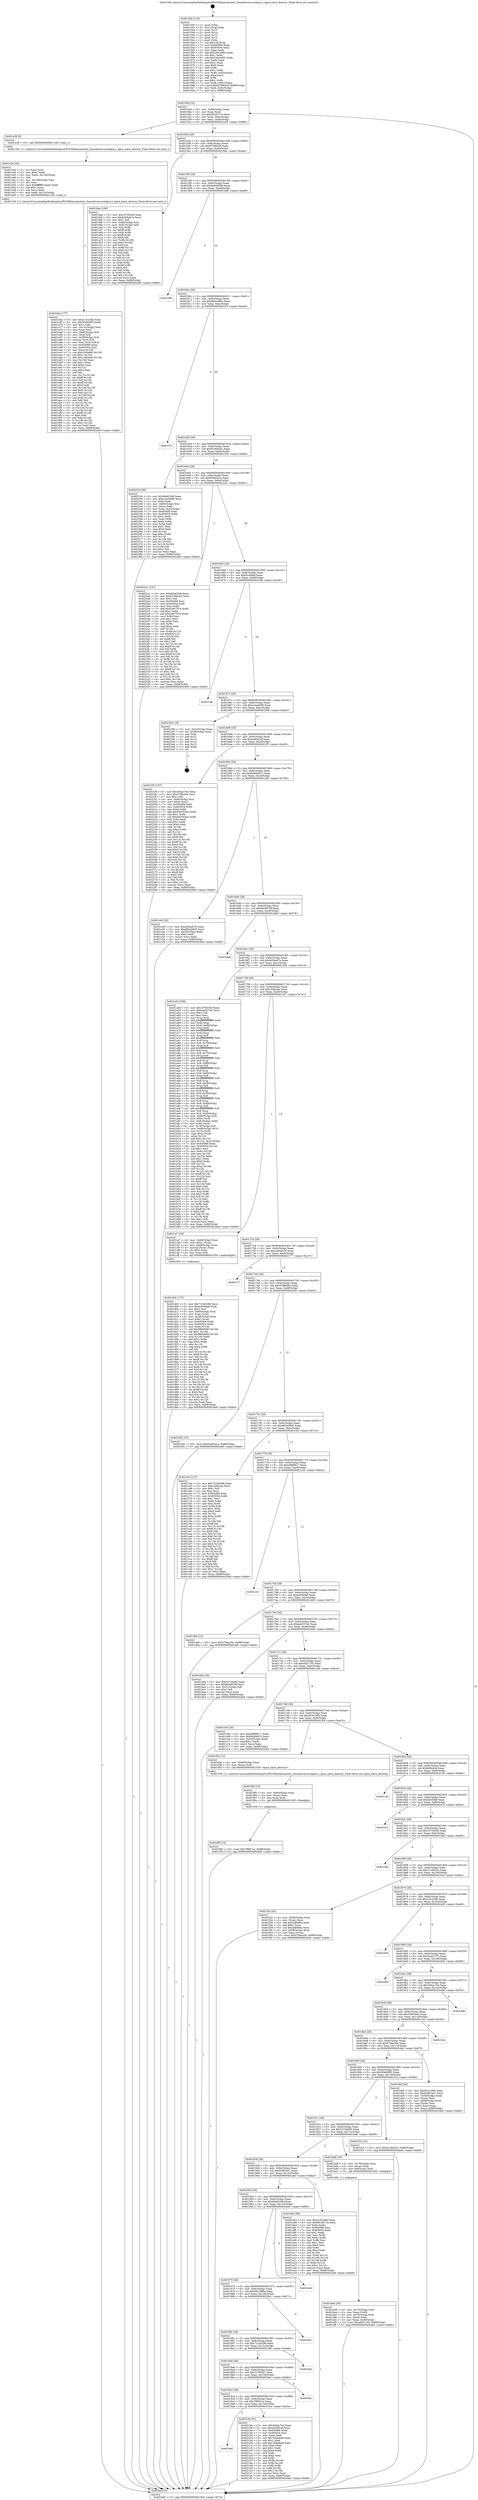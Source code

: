 digraph "0x401540" {
  label = "0x401540 (/mnt/c/Users/mathe/Desktop/tcc/POCII/binaries/extr_linuxdriversscsihpsa.c_hpsa_slave_destroy_Final-ollvm.out::main(0))"
  labelloc = "t"
  node[shape=record]

  Entry [label="",width=0.3,height=0.3,shape=circle,fillcolor=black,style=filled]
  "0x4015b4" [label="{
     0x4015b4 [32]\l
     | [instrs]\l
     &nbsp;&nbsp;0x4015b4 \<+6\>: mov -0x88(%rbp),%eax\l
     &nbsp;&nbsp;0x4015ba \<+2\>: mov %eax,%ecx\l
     &nbsp;&nbsp;0x4015bc \<+6\>: sub $0x86c2b714,%ecx\l
     &nbsp;&nbsp;0x4015c2 \<+6\>: mov %eax,-0x9c(%rbp)\l
     &nbsp;&nbsp;0x4015c8 \<+6\>: mov %ecx,-0xa0(%rbp)\l
     &nbsp;&nbsp;0x4015ce \<+6\>: je 0000000000401e39 \<main+0x8f9\>\l
  }"]
  "0x401e39" [label="{
     0x401e39 [5]\l
     | [instrs]\l
     &nbsp;&nbsp;0x401e39 \<+5\>: call 0000000000401160 \<next_i\>\l
     | [calls]\l
     &nbsp;&nbsp;0x401160 \{1\} (/mnt/c/Users/mathe/Desktop/tcc/POCII/binaries/extr_linuxdriversscsihpsa.c_hpsa_slave_destroy_Final-ollvm.out::next_i)\l
  }"]
  "0x4015d4" [label="{
     0x4015d4 [28]\l
     | [instrs]\l
     &nbsp;&nbsp;0x4015d4 \<+5\>: jmp 00000000004015d9 \<main+0x99\>\l
     &nbsp;&nbsp;0x4015d9 \<+6\>: mov -0x9c(%rbp),%eax\l
     &nbsp;&nbsp;0x4015df \<+5\>: sub $0x870664c9,%eax\l
     &nbsp;&nbsp;0x4015e4 \<+6\>: mov %eax,-0xa4(%rbp)\l
     &nbsp;&nbsp;0x4015ea \<+6\>: je 00000000004019ea \<main+0x4aa\>\l
  }"]
  Exit [label="",width=0.3,height=0.3,shape=circle,fillcolor=black,style=filled,peripheries=2]
  "0x4019ea" [label="{
     0x4019ea [106]\l
     | [instrs]\l
     &nbsp;&nbsp;0x4019ea \<+5\>: mov $0x1f754540,%eax\l
     &nbsp;&nbsp;0x4019ef \<+5\>: mov $0xbd34ed7a,%ecx\l
     &nbsp;&nbsp;0x4019f4 \<+2\>: mov $0x1,%dl\l
     &nbsp;&nbsp;0x4019f6 \<+7\>: mov -0x82(%rbp),%sil\l
     &nbsp;&nbsp;0x4019fd \<+7\>: mov -0x81(%rbp),%dil\l
     &nbsp;&nbsp;0x401a04 \<+3\>: mov %sil,%r8b\l
     &nbsp;&nbsp;0x401a07 \<+4\>: xor $0xff,%r8b\l
     &nbsp;&nbsp;0x401a0b \<+3\>: mov %dil,%r9b\l
     &nbsp;&nbsp;0x401a0e \<+4\>: xor $0xff,%r9b\l
     &nbsp;&nbsp;0x401a12 \<+3\>: xor $0x0,%dl\l
     &nbsp;&nbsp;0x401a15 \<+3\>: mov %r8b,%r10b\l
     &nbsp;&nbsp;0x401a18 \<+4\>: and $0x0,%r10b\l
     &nbsp;&nbsp;0x401a1c \<+3\>: and %dl,%sil\l
     &nbsp;&nbsp;0x401a1f \<+3\>: mov %r9b,%r11b\l
     &nbsp;&nbsp;0x401a22 \<+4\>: and $0x0,%r11b\l
     &nbsp;&nbsp;0x401a26 \<+3\>: and %dl,%dil\l
     &nbsp;&nbsp;0x401a29 \<+3\>: or %sil,%r10b\l
     &nbsp;&nbsp;0x401a2c \<+3\>: or %dil,%r11b\l
     &nbsp;&nbsp;0x401a2f \<+3\>: xor %r11b,%r10b\l
     &nbsp;&nbsp;0x401a32 \<+3\>: or %r9b,%r8b\l
     &nbsp;&nbsp;0x401a35 \<+4\>: xor $0xff,%r8b\l
     &nbsp;&nbsp;0x401a39 \<+3\>: or $0x0,%dl\l
     &nbsp;&nbsp;0x401a3c \<+3\>: and %dl,%r8b\l
     &nbsp;&nbsp;0x401a3f \<+3\>: or %r8b,%r10b\l
     &nbsp;&nbsp;0x401a42 \<+4\>: test $0x1,%r10b\l
     &nbsp;&nbsp;0x401a46 \<+3\>: cmovne %ecx,%eax\l
     &nbsp;&nbsp;0x401a49 \<+6\>: mov %eax,-0x88(%rbp)\l
     &nbsp;&nbsp;0x401a4f \<+5\>: jmp 00000000004024e9 \<main+0xfa9\>\l
  }"]
  "0x4015f0" [label="{
     0x4015f0 [28]\l
     | [instrs]\l
     &nbsp;&nbsp;0x4015f0 \<+5\>: jmp 00000000004015f5 \<main+0xb5\>\l
     &nbsp;&nbsp;0x4015f5 \<+6\>: mov -0x9c(%rbp),%eax\l
     &nbsp;&nbsp;0x4015fb \<+5\>: sub $0x8a958360,%eax\l
     &nbsp;&nbsp;0x401600 \<+6\>: mov %eax,-0xa8(%rbp)\l
     &nbsp;&nbsp;0x401606 \<+6\>: je 0000000000401fd9 \<main+0xa99\>\l
  }"]
  "0x4024e9" [label="{
     0x4024e9 [5]\l
     | [instrs]\l
     &nbsp;&nbsp;0x4024e9 \<+5\>: jmp 00000000004015b4 \<main+0x74\>\l
  }"]
  "0x401540" [label="{
     0x401540 [116]\l
     | [instrs]\l
     &nbsp;&nbsp;0x401540 \<+1\>: push %rbp\l
     &nbsp;&nbsp;0x401541 \<+3\>: mov %rsp,%rbp\l
     &nbsp;&nbsp;0x401544 \<+2\>: push %r15\l
     &nbsp;&nbsp;0x401546 \<+2\>: push %r14\l
     &nbsp;&nbsp;0x401548 \<+2\>: push %r13\l
     &nbsp;&nbsp;0x40154a \<+2\>: push %r12\l
     &nbsp;&nbsp;0x40154c \<+1\>: push %rbx\l
     &nbsp;&nbsp;0x40154d \<+7\>: sub $0x128,%rsp\l
     &nbsp;&nbsp;0x401554 \<+7\>: mov 0x405068,%eax\l
     &nbsp;&nbsp;0x40155b \<+7\>: mov 0x405054,%ecx\l
     &nbsp;&nbsp;0x401562 \<+2\>: mov %eax,%edx\l
     &nbsp;&nbsp;0x401564 \<+6\>: add $0x24424df2,%edx\l
     &nbsp;&nbsp;0x40156a \<+3\>: sub $0x1,%edx\l
     &nbsp;&nbsp;0x40156d \<+6\>: sub $0x24424df2,%edx\l
     &nbsp;&nbsp;0x401573 \<+3\>: imul %edx,%eax\l
     &nbsp;&nbsp;0x401576 \<+3\>: and $0x1,%eax\l
     &nbsp;&nbsp;0x401579 \<+3\>: cmp $0x0,%eax\l
     &nbsp;&nbsp;0x40157c \<+4\>: sete %r8b\l
     &nbsp;&nbsp;0x401580 \<+4\>: and $0x1,%r8b\l
     &nbsp;&nbsp;0x401584 \<+7\>: mov %r8b,-0x82(%rbp)\l
     &nbsp;&nbsp;0x40158b \<+3\>: cmp $0xa,%ecx\l
     &nbsp;&nbsp;0x40158e \<+4\>: setl %r8b\l
     &nbsp;&nbsp;0x401592 \<+4\>: and $0x1,%r8b\l
     &nbsp;&nbsp;0x401596 \<+7\>: mov %r8b,-0x81(%rbp)\l
     &nbsp;&nbsp;0x40159d \<+10\>: movl $0x870664c9,-0x88(%rbp)\l
     &nbsp;&nbsp;0x4015a7 \<+6\>: mov %edi,-0x8c(%rbp)\l
     &nbsp;&nbsp;0x4015ad \<+7\>: mov %rsi,-0x98(%rbp)\l
  }"]
  "0x4019e0" [label="{
     0x4019e0\l
  }", style=dashed]
  "0x401fd9" [label="{
     0x401fd9\l
  }", style=dashed]
  "0x40160c" [label="{
     0x40160c [28]\l
     | [instrs]\l
     &nbsp;&nbsp;0x40160c \<+5\>: jmp 0000000000401611 \<main+0xd1\>\l
     &nbsp;&nbsp;0x401611 \<+6\>: mov -0x9c(%rbp),%eax\l
     &nbsp;&nbsp;0x401617 \<+5\>: sub $0x8d0cb86e,%eax\l
     &nbsp;&nbsp;0x40161c \<+6\>: mov %eax,-0xac(%rbp)\l
     &nbsp;&nbsp;0x401622 \<+6\>: je 0000000000401f7e \<main+0xa3e\>\l
  }"]
  "0x40219a" [label="{
     0x40219a [91]\l
     | [instrs]\l
     &nbsp;&nbsp;0x40219a \<+5\>: mov $0x304ac7e4,%eax\l
     &nbsp;&nbsp;0x40219f \<+5\>: mov $0xac9281af,%ecx\l
     &nbsp;&nbsp;0x4021a4 \<+7\>: mov 0x405068,%edx\l
     &nbsp;&nbsp;0x4021ab \<+7\>: mov 0x405054,%esi\l
     &nbsp;&nbsp;0x4021b2 \<+2\>: mov %edx,%edi\l
     &nbsp;&nbsp;0x4021b4 \<+6\>: sub $0x7edabba8,%edi\l
     &nbsp;&nbsp;0x4021ba \<+3\>: sub $0x1,%edi\l
     &nbsp;&nbsp;0x4021bd \<+6\>: add $0x7edabba8,%edi\l
     &nbsp;&nbsp;0x4021c3 \<+3\>: imul %edi,%edx\l
     &nbsp;&nbsp;0x4021c6 \<+3\>: and $0x1,%edx\l
     &nbsp;&nbsp;0x4021c9 \<+3\>: cmp $0x0,%edx\l
     &nbsp;&nbsp;0x4021cc \<+4\>: sete %r8b\l
     &nbsp;&nbsp;0x4021d0 \<+3\>: cmp $0xa,%esi\l
     &nbsp;&nbsp;0x4021d3 \<+4\>: setl %r9b\l
     &nbsp;&nbsp;0x4021d7 \<+3\>: mov %r8b,%r10b\l
     &nbsp;&nbsp;0x4021da \<+3\>: and %r9b,%r10b\l
     &nbsp;&nbsp;0x4021dd \<+3\>: xor %r9b,%r8b\l
     &nbsp;&nbsp;0x4021e0 \<+3\>: or %r8b,%r10b\l
     &nbsp;&nbsp;0x4021e3 \<+4\>: test $0x1,%r10b\l
     &nbsp;&nbsp;0x4021e7 \<+3\>: cmovne %ecx,%eax\l
     &nbsp;&nbsp;0x4021ea \<+6\>: mov %eax,-0x88(%rbp)\l
     &nbsp;&nbsp;0x4021f0 \<+5\>: jmp 00000000004024e9 \<main+0xfa9\>\l
  }"]
  "0x401f7e" [label="{
     0x401f7e\l
  }", style=dashed]
  "0x401628" [label="{
     0x401628 [28]\l
     | [instrs]\l
     &nbsp;&nbsp;0x401628 \<+5\>: jmp 000000000040162d \<main+0xed\>\l
     &nbsp;&nbsp;0x40162d \<+6\>: mov -0x9c(%rbp),%eax\l
     &nbsp;&nbsp;0x401633 \<+5\>: sub $0x91d69cb2,%eax\l
     &nbsp;&nbsp;0x401638 \<+6\>: mov %eax,-0xb0(%rbp)\l
     &nbsp;&nbsp;0x40163e \<+6\>: je 0000000000402334 \<main+0xdf4\>\l
  }"]
  "0x4019c4" [label="{
     0x4019c4 [28]\l
     | [instrs]\l
     &nbsp;&nbsp;0x4019c4 \<+5\>: jmp 00000000004019c9 \<main+0x489\>\l
     &nbsp;&nbsp;0x4019c9 \<+6\>: mov -0x9c(%rbp),%eax\l
     &nbsp;&nbsp;0x4019cf \<+5\>: sub $0x7f9f47ca,%eax\l
     &nbsp;&nbsp;0x4019d4 \<+6\>: mov %eax,-0x134(%rbp)\l
     &nbsp;&nbsp;0x4019da \<+6\>: je 000000000040219a \<main+0xc5a\>\l
  }"]
  "0x402334" [label="{
     0x402334 [96]\l
     | [instrs]\l
     &nbsp;&nbsp;0x402334 \<+5\>: mov $0x6bb633fe,%eax\l
     &nbsp;&nbsp;0x402339 \<+5\>: mov $0xa1ea0589,%ecx\l
     &nbsp;&nbsp;0x40233e \<+2\>: xor %edx,%edx\l
     &nbsp;&nbsp;0x402340 \<+4\>: mov -0x80(%rbp),%rsi\l
     &nbsp;&nbsp;0x402344 \<+2\>: mov (%rsi),%edi\l
     &nbsp;&nbsp;0x402346 \<+3\>: mov %edi,-0x2c(%rbp)\l
     &nbsp;&nbsp;0x402349 \<+7\>: mov 0x405068,%edi\l
     &nbsp;&nbsp;0x402350 \<+8\>: mov 0x405054,%r8d\l
     &nbsp;&nbsp;0x402358 \<+3\>: sub $0x1,%edx\l
     &nbsp;&nbsp;0x40235b \<+3\>: mov %edi,%r9d\l
     &nbsp;&nbsp;0x40235e \<+3\>: add %edx,%r9d\l
     &nbsp;&nbsp;0x402361 \<+4\>: imul %r9d,%edi\l
     &nbsp;&nbsp;0x402365 \<+3\>: and $0x1,%edi\l
     &nbsp;&nbsp;0x402368 \<+3\>: cmp $0x0,%edi\l
     &nbsp;&nbsp;0x40236b \<+4\>: sete %r10b\l
     &nbsp;&nbsp;0x40236f \<+4\>: cmp $0xa,%r8d\l
     &nbsp;&nbsp;0x402373 \<+4\>: setl %r11b\l
     &nbsp;&nbsp;0x402377 \<+3\>: mov %r10b,%bl\l
     &nbsp;&nbsp;0x40237a \<+3\>: and %r11b,%bl\l
     &nbsp;&nbsp;0x40237d \<+3\>: xor %r11b,%r10b\l
     &nbsp;&nbsp;0x402380 \<+3\>: or %r10b,%bl\l
     &nbsp;&nbsp;0x402383 \<+3\>: test $0x1,%bl\l
     &nbsp;&nbsp;0x402386 \<+3\>: cmovne %ecx,%eax\l
     &nbsp;&nbsp;0x402389 \<+6\>: mov %eax,-0x88(%rbp)\l
     &nbsp;&nbsp;0x40238f \<+5\>: jmp 00000000004024e9 \<main+0xfa9\>\l
  }"]
  "0x401644" [label="{
     0x401644 [28]\l
     | [instrs]\l
     &nbsp;&nbsp;0x401644 \<+5\>: jmp 0000000000401649 \<main+0x109\>\l
     &nbsp;&nbsp;0x401649 \<+6\>: mov -0x9c(%rbp),%eax\l
     &nbsp;&nbsp;0x40164f \<+5\>: sub $0x92d65a1a,%eax\l
     &nbsp;&nbsp;0x401654 \<+6\>: mov %eax,-0xb4(%rbp)\l
     &nbsp;&nbsp;0x40165a \<+6\>: je 00000000004022a1 \<main+0xd61\>\l
  }"]
  "0x4020a2" [label="{
     0x4020a2\l
  }", style=dashed]
  "0x4022a1" [label="{
     0x4022a1 [147]\l
     | [instrs]\l
     &nbsp;&nbsp;0x4022a1 \<+5\>: mov $0x6bb633fe,%eax\l
     &nbsp;&nbsp;0x4022a6 \<+5\>: mov $0x91d69cb2,%ecx\l
     &nbsp;&nbsp;0x4022ab \<+2\>: mov $0x1,%dl\l
     &nbsp;&nbsp;0x4022ad \<+7\>: mov 0x405068,%esi\l
     &nbsp;&nbsp;0x4022b4 \<+7\>: mov 0x405054,%edi\l
     &nbsp;&nbsp;0x4022bb \<+3\>: mov %esi,%r8d\l
     &nbsp;&nbsp;0x4022be \<+7\>: add $0x5c9c7576,%r8d\l
     &nbsp;&nbsp;0x4022c5 \<+4\>: sub $0x1,%r8d\l
     &nbsp;&nbsp;0x4022c9 \<+7\>: sub $0x5c9c7576,%r8d\l
     &nbsp;&nbsp;0x4022d0 \<+4\>: imul %r8d,%esi\l
     &nbsp;&nbsp;0x4022d4 \<+3\>: and $0x1,%esi\l
     &nbsp;&nbsp;0x4022d7 \<+3\>: cmp $0x0,%esi\l
     &nbsp;&nbsp;0x4022da \<+4\>: sete %r9b\l
     &nbsp;&nbsp;0x4022de \<+3\>: cmp $0xa,%edi\l
     &nbsp;&nbsp;0x4022e1 \<+4\>: setl %r10b\l
     &nbsp;&nbsp;0x4022e5 \<+3\>: mov %r9b,%r11b\l
     &nbsp;&nbsp;0x4022e8 \<+4\>: xor $0xff,%r11b\l
     &nbsp;&nbsp;0x4022ec \<+3\>: mov %r10b,%bl\l
     &nbsp;&nbsp;0x4022ef \<+3\>: xor $0xff,%bl\l
     &nbsp;&nbsp;0x4022f2 \<+3\>: xor $0x1,%dl\l
     &nbsp;&nbsp;0x4022f5 \<+3\>: mov %r11b,%r14b\l
     &nbsp;&nbsp;0x4022f8 \<+4\>: and $0xff,%r14b\l
     &nbsp;&nbsp;0x4022fc \<+3\>: and %dl,%r9b\l
     &nbsp;&nbsp;0x4022ff \<+3\>: mov %bl,%r15b\l
     &nbsp;&nbsp;0x402302 \<+4\>: and $0xff,%r15b\l
     &nbsp;&nbsp;0x402306 \<+3\>: and %dl,%r10b\l
     &nbsp;&nbsp;0x402309 \<+3\>: or %r9b,%r14b\l
     &nbsp;&nbsp;0x40230c \<+3\>: or %r10b,%r15b\l
     &nbsp;&nbsp;0x40230f \<+3\>: xor %r15b,%r14b\l
     &nbsp;&nbsp;0x402312 \<+3\>: or %bl,%r11b\l
     &nbsp;&nbsp;0x402315 \<+4\>: xor $0xff,%r11b\l
     &nbsp;&nbsp;0x402319 \<+3\>: or $0x1,%dl\l
     &nbsp;&nbsp;0x40231c \<+3\>: and %dl,%r11b\l
     &nbsp;&nbsp;0x40231f \<+3\>: or %r11b,%r14b\l
     &nbsp;&nbsp;0x402322 \<+4\>: test $0x1,%r14b\l
     &nbsp;&nbsp;0x402326 \<+3\>: cmovne %ecx,%eax\l
     &nbsp;&nbsp;0x402329 \<+6\>: mov %eax,-0x88(%rbp)\l
     &nbsp;&nbsp;0x40232f \<+5\>: jmp 00000000004024e9 \<main+0xfa9\>\l
  }"]
  "0x401660" [label="{
     0x401660 [28]\l
     | [instrs]\l
     &nbsp;&nbsp;0x401660 \<+5\>: jmp 0000000000401665 \<main+0x125\>\l
     &nbsp;&nbsp;0x401665 \<+6\>: mov -0x9c(%rbp),%eax\l
     &nbsp;&nbsp;0x40166b \<+5\>: sub $0x9ccfd9af,%eax\l
     &nbsp;&nbsp;0x401670 \<+6\>: mov %eax,-0xb8(%rbp)\l
     &nbsp;&nbsp;0x401676 \<+6\>: je 0000000000402186 \<main+0xc46\>\l
  }"]
  "0x4019a8" [label="{
     0x4019a8 [28]\l
     | [instrs]\l
     &nbsp;&nbsp;0x4019a8 \<+5\>: jmp 00000000004019ad \<main+0x46d\>\l
     &nbsp;&nbsp;0x4019ad \<+6\>: mov -0x9c(%rbp),%eax\l
     &nbsp;&nbsp;0x4019b3 \<+5\>: sub $0x7c7f03b7,%eax\l
     &nbsp;&nbsp;0x4019b8 \<+6\>: mov %eax,-0x130(%rbp)\l
     &nbsp;&nbsp;0x4019be \<+6\>: je 00000000004020a2 \<main+0xb62\>\l
  }"]
  "0x402186" [label="{
     0x402186\l
  }", style=dashed]
  "0x40167c" [label="{
     0x40167c [28]\l
     | [instrs]\l
     &nbsp;&nbsp;0x40167c \<+5\>: jmp 0000000000401681 \<main+0x141\>\l
     &nbsp;&nbsp;0x401681 \<+6\>: mov -0x9c(%rbp),%eax\l
     &nbsp;&nbsp;0x401687 \<+5\>: sub $0xa1ea0589,%eax\l
     &nbsp;&nbsp;0x40168c \<+6\>: mov %eax,-0xbc(%rbp)\l
     &nbsp;&nbsp;0x401692 \<+6\>: je 0000000000402394 \<main+0xe54\>\l
  }"]
  "0x4023eb" [label="{
     0x4023eb\l
  }", style=dashed]
  "0x402394" [label="{
     0x402394 [18]\l
     | [instrs]\l
     &nbsp;&nbsp;0x402394 \<+3\>: mov -0x2c(%rbp),%eax\l
     &nbsp;&nbsp;0x402397 \<+4\>: lea -0x28(%rbp),%rsp\l
     &nbsp;&nbsp;0x40239b \<+1\>: pop %rbx\l
     &nbsp;&nbsp;0x40239c \<+2\>: pop %r12\l
     &nbsp;&nbsp;0x40239e \<+2\>: pop %r13\l
     &nbsp;&nbsp;0x4023a0 \<+2\>: pop %r14\l
     &nbsp;&nbsp;0x4023a2 \<+2\>: pop %r15\l
     &nbsp;&nbsp;0x4023a4 \<+1\>: pop %rbp\l
     &nbsp;&nbsp;0x4023a5 \<+1\>: ret\l
  }"]
  "0x401698" [label="{
     0x401698 [28]\l
     | [instrs]\l
     &nbsp;&nbsp;0x401698 \<+5\>: jmp 000000000040169d \<main+0x15d\>\l
     &nbsp;&nbsp;0x40169d \<+6\>: mov -0x9c(%rbp),%eax\l
     &nbsp;&nbsp;0x4016a3 \<+5\>: sub $0xac9281af,%eax\l
     &nbsp;&nbsp;0x4016a8 \<+6\>: mov %eax,-0xc0(%rbp)\l
     &nbsp;&nbsp;0x4016ae \<+6\>: je 00000000004021f5 \<main+0xcb5\>\l
  }"]
  "0x40198c" [label="{
     0x40198c [28]\l
     | [instrs]\l
     &nbsp;&nbsp;0x40198c \<+5\>: jmp 0000000000401991 \<main+0x451\>\l
     &nbsp;&nbsp;0x401991 \<+6\>: mov -0x9c(%rbp),%eax\l
     &nbsp;&nbsp;0x401997 \<+5\>: sub $0x721b0288,%eax\l
     &nbsp;&nbsp;0x40199c \<+6\>: mov %eax,-0x12c(%rbp)\l
     &nbsp;&nbsp;0x4019a2 \<+6\>: je 00000000004023eb \<main+0xeab\>\l
  }"]
  "0x4021f5" [label="{
     0x4021f5 [157]\l
     | [instrs]\l
     &nbsp;&nbsp;0x4021f5 \<+5\>: mov $0x304ac7e4,%eax\l
     &nbsp;&nbsp;0x4021fa \<+5\>: mov $0xd7f8bdd4,%ecx\l
     &nbsp;&nbsp;0x4021ff \<+2\>: mov $0x1,%dl\l
     &nbsp;&nbsp;0x402201 \<+4\>: mov -0x80(%rbp),%rsi\l
     &nbsp;&nbsp;0x402205 \<+6\>: movl $0x0,(%rsi)\l
     &nbsp;&nbsp;0x40220b \<+7\>: mov 0x405068,%edi\l
     &nbsp;&nbsp;0x402212 \<+8\>: mov 0x405054,%r8d\l
     &nbsp;&nbsp;0x40221a \<+3\>: mov %edi,%r9d\l
     &nbsp;&nbsp;0x40221d \<+7\>: add $0x942503e2,%r9d\l
     &nbsp;&nbsp;0x402224 \<+4\>: sub $0x1,%r9d\l
     &nbsp;&nbsp;0x402228 \<+7\>: sub $0x942503e2,%r9d\l
     &nbsp;&nbsp;0x40222f \<+4\>: imul %r9d,%edi\l
     &nbsp;&nbsp;0x402233 \<+3\>: and $0x1,%edi\l
     &nbsp;&nbsp;0x402236 \<+3\>: cmp $0x0,%edi\l
     &nbsp;&nbsp;0x402239 \<+4\>: sete %r10b\l
     &nbsp;&nbsp;0x40223d \<+4\>: cmp $0xa,%r8d\l
     &nbsp;&nbsp;0x402241 \<+4\>: setl %r11b\l
     &nbsp;&nbsp;0x402245 \<+3\>: mov %r10b,%bl\l
     &nbsp;&nbsp;0x402248 \<+3\>: xor $0xff,%bl\l
     &nbsp;&nbsp;0x40224b \<+3\>: mov %r11b,%r14b\l
     &nbsp;&nbsp;0x40224e \<+4\>: xor $0xff,%r14b\l
     &nbsp;&nbsp;0x402252 \<+3\>: xor $0x0,%dl\l
     &nbsp;&nbsp;0x402255 \<+3\>: mov %bl,%r15b\l
     &nbsp;&nbsp;0x402258 \<+4\>: and $0x0,%r15b\l
     &nbsp;&nbsp;0x40225c \<+3\>: and %dl,%r10b\l
     &nbsp;&nbsp;0x40225f \<+3\>: mov %r14b,%r12b\l
     &nbsp;&nbsp;0x402262 \<+4\>: and $0x0,%r12b\l
     &nbsp;&nbsp;0x402266 \<+3\>: and %dl,%r11b\l
     &nbsp;&nbsp;0x402269 \<+3\>: or %r10b,%r15b\l
     &nbsp;&nbsp;0x40226c \<+3\>: or %r11b,%r12b\l
     &nbsp;&nbsp;0x40226f \<+3\>: xor %r12b,%r15b\l
     &nbsp;&nbsp;0x402272 \<+3\>: or %r14b,%bl\l
     &nbsp;&nbsp;0x402275 \<+3\>: xor $0xff,%bl\l
     &nbsp;&nbsp;0x402278 \<+3\>: or $0x0,%dl\l
     &nbsp;&nbsp;0x40227b \<+2\>: and %dl,%bl\l
     &nbsp;&nbsp;0x40227d \<+3\>: or %bl,%r15b\l
     &nbsp;&nbsp;0x402280 \<+4\>: test $0x1,%r15b\l
     &nbsp;&nbsp;0x402284 \<+3\>: cmovne %ecx,%eax\l
     &nbsp;&nbsp;0x402287 \<+6\>: mov %eax,-0x88(%rbp)\l
     &nbsp;&nbsp;0x40228d \<+5\>: jmp 00000000004024e9 \<main+0xfa9\>\l
  }"]
  "0x4016b4" [label="{
     0x4016b4 [28]\l
     | [instrs]\l
     &nbsp;&nbsp;0x4016b4 \<+5\>: jmp 00000000004016b9 \<main+0x179\>\l
     &nbsp;&nbsp;0x4016b9 \<+6\>: mov -0x9c(%rbp),%eax\l
     &nbsp;&nbsp;0x4016bf \<+5\>: sub $0xb9464b7c,%eax\l
     &nbsp;&nbsp;0x4016c4 \<+6\>: mov %eax,-0xc4(%rbp)\l
     &nbsp;&nbsp;0x4016ca \<+6\>: je 0000000000401c40 \<main+0x700\>\l
  }"]
  "0x4020b1" [label="{
     0x4020b1\l
  }", style=dashed]
  "0x401c40" [label="{
     0x401c40 [30]\l
     | [instrs]\l
     &nbsp;&nbsp;0x401c40 \<+5\>: mov $0xce94ab76,%eax\l
     &nbsp;&nbsp;0x401c45 \<+5\>: mov $0xd82e0845,%ecx\l
     &nbsp;&nbsp;0x401c4a \<+3\>: mov -0x30(%rbp),%edx\l
     &nbsp;&nbsp;0x401c4d \<+3\>: cmp $0x0,%edx\l
     &nbsp;&nbsp;0x401c50 \<+3\>: cmove %ecx,%eax\l
     &nbsp;&nbsp;0x401c53 \<+6\>: mov %eax,-0x88(%rbp)\l
     &nbsp;&nbsp;0x401c59 \<+5\>: jmp 00000000004024e9 \<main+0xfa9\>\l
  }"]
  "0x4016d0" [label="{
     0x4016d0 [28]\l
     | [instrs]\l
     &nbsp;&nbsp;0x4016d0 \<+5\>: jmp 00000000004016d5 \<main+0x195\>\l
     &nbsp;&nbsp;0x4016d5 \<+6\>: mov -0x9c(%rbp),%eax\l
     &nbsp;&nbsp;0x4016db \<+5\>: sub $0xba5d979f,%eax\l
     &nbsp;&nbsp;0x4016e0 \<+6\>: mov %eax,-0xc8(%rbp)\l
     &nbsp;&nbsp;0x4016e6 \<+6\>: je 0000000000401bb8 \<main+0x678\>\l
  }"]
  "0x401970" [label="{
     0x401970 [28]\l
     | [instrs]\l
     &nbsp;&nbsp;0x401970 \<+5\>: jmp 0000000000401975 \<main+0x435\>\l
     &nbsp;&nbsp;0x401975 \<+6\>: mov -0x9c(%rbp),%eax\l
     &nbsp;&nbsp;0x40197b \<+5\>: sub $0x6d238f8e,%eax\l
     &nbsp;&nbsp;0x401980 \<+6\>: mov %eax,-0x128(%rbp)\l
     &nbsp;&nbsp;0x401986 \<+6\>: je 00000000004020b1 \<main+0xb71\>\l
  }"]
  "0x401bb8" [label="{
     0x401bb8\l
  }", style=dashed]
  "0x4016ec" [label="{
     0x4016ec [28]\l
     | [instrs]\l
     &nbsp;&nbsp;0x4016ec \<+5\>: jmp 00000000004016f1 \<main+0x1b1\>\l
     &nbsp;&nbsp;0x4016f1 \<+6\>: mov -0x9c(%rbp),%eax\l
     &nbsp;&nbsp;0x4016f7 \<+5\>: sub $0xbd34ed7a,%eax\l
     &nbsp;&nbsp;0x4016fc \<+6\>: mov %eax,-0xcc(%rbp)\l
     &nbsp;&nbsp;0x401702 \<+6\>: je 0000000000401a54 \<main+0x514\>\l
  }"]
  "0x4024d4" [label="{
     0x4024d4\l
  }", style=dashed]
  "0x401a54" [label="{
     0x401a54 [326]\l
     | [instrs]\l
     &nbsp;&nbsp;0x401a54 \<+5\>: mov $0x1f754540,%eax\l
     &nbsp;&nbsp;0x401a59 \<+5\>: mov $0xeeb537a5,%ecx\l
     &nbsp;&nbsp;0x401a5e \<+2\>: mov $0x1,%dl\l
     &nbsp;&nbsp;0x401a60 \<+2\>: xor %esi,%esi\l
     &nbsp;&nbsp;0x401a62 \<+3\>: mov %rsp,%rdi\l
     &nbsp;&nbsp;0x401a65 \<+4\>: add $0xfffffffffffffff0,%rdi\l
     &nbsp;&nbsp;0x401a69 \<+3\>: mov %rdi,%rsp\l
     &nbsp;&nbsp;0x401a6c \<+4\>: mov %rdi,-0x80(%rbp)\l
     &nbsp;&nbsp;0x401a70 \<+3\>: mov %rsp,%rdi\l
     &nbsp;&nbsp;0x401a73 \<+4\>: add $0xfffffffffffffff0,%rdi\l
     &nbsp;&nbsp;0x401a77 \<+3\>: mov %rdi,%rsp\l
     &nbsp;&nbsp;0x401a7a \<+3\>: mov %rsp,%r8\l
     &nbsp;&nbsp;0x401a7d \<+4\>: add $0xfffffffffffffff0,%r8\l
     &nbsp;&nbsp;0x401a81 \<+3\>: mov %r8,%rsp\l
     &nbsp;&nbsp;0x401a84 \<+4\>: mov %r8,-0x78(%rbp)\l
     &nbsp;&nbsp;0x401a88 \<+3\>: mov %rsp,%r8\l
     &nbsp;&nbsp;0x401a8b \<+4\>: add $0xfffffffffffffff0,%r8\l
     &nbsp;&nbsp;0x401a8f \<+3\>: mov %r8,%rsp\l
     &nbsp;&nbsp;0x401a92 \<+4\>: mov %r8,-0x70(%rbp)\l
     &nbsp;&nbsp;0x401a96 \<+3\>: mov %rsp,%r8\l
     &nbsp;&nbsp;0x401a99 \<+4\>: add $0xfffffffffffffff0,%r8\l
     &nbsp;&nbsp;0x401a9d \<+3\>: mov %r8,%rsp\l
     &nbsp;&nbsp;0x401aa0 \<+4\>: mov %r8,-0x68(%rbp)\l
     &nbsp;&nbsp;0x401aa4 \<+3\>: mov %rsp,%r8\l
     &nbsp;&nbsp;0x401aa7 \<+4\>: add $0xfffffffffffffff0,%r8\l
     &nbsp;&nbsp;0x401aab \<+3\>: mov %r8,%rsp\l
     &nbsp;&nbsp;0x401aae \<+4\>: mov %r8,-0x60(%rbp)\l
     &nbsp;&nbsp;0x401ab2 \<+3\>: mov %rsp,%r8\l
     &nbsp;&nbsp;0x401ab5 \<+4\>: add $0xfffffffffffffff0,%r8\l
     &nbsp;&nbsp;0x401ab9 \<+3\>: mov %r8,%rsp\l
     &nbsp;&nbsp;0x401abc \<+4\>: mov %r8,-0x58(%rbp)\l
     &nbsp;&nbsp;0x401ac0 \<+3\>: mov %rsp,%r8\l
     &nbsp;&nbsp;0x401ac3 \<+4\>: add $0xfffffffffffffff0,%r8\l
     &nbsp;&nbsp;0x401ac7 \<+3\>: mov %r8,%rsp\l
     &nbsp;&nbsp;0x401aca \<+4\>: mov %r8,-0x50(%rbp)\l
     &nbsp;&nbsp;0x401ace \<+3\>: mov %rsp,%r8\l
     &nbsp;&nbsp;0x401ad1 \<+4\>: add $0xfffffffffffffff0,%r8\l
     &nbsp;&nbsp;0x401ad5 \<+3\>: mov %r8,%rsp\l
     &nbsp;&nbsp;0x401ad8 \<+4\>: mov %r8,-0x48(%rbp)\l
     &nbsp;&nbsp;0x401adc \<+3\>: mov %rsp,%r8\l
     &nbsp;&nbsp;0x401adf \<+4\>: add $0xfffffffffffffff0,%r8\l
     &nbsp;&nbsp;0x401ae3 \<+3\>: mov %r8,%rsp\l
     &nbsp;&nbsp;0x401ae6 \<+4\>: mov %r8,-0x40(%rbp)\l
     &nbsp;&nbsp;0x401aea \<+4\>: mov -0x80(%rbp),%r8\l
     &nbsp;&nbsp;0x401aee \<+7\>: movl $0x0,(%r8)\l
     &nbsp;&nbsp;0x401af5 \<+7\>: mov -0x8c(%rbp),%r9d\l
     &nbsp;&nbsp;0x401afc \<+3\>: mov %r9d,(%rdi)\l
     &nbsp;&nbsp;0x401aff \<+4\>: mov -0x78(%rbp),%r8\l
     &nbsp;&nbsp;0x401b03 \<+7\>: mov -0x98(%rbp),%r10\l
     &nbsp;&nbsp;0x401b0a \<+3\>: mov %r10,(%r8)\l
     &nbsp;&nbsp;0x401b0d \<+3\>: cmpl $0x2,(%rdi)\l
     &nbsp;&nbsp;0x401b10 \<+4\>: setne %r11b\l
     &nbsp;&nbsp;0x401b14 \<+4\>: and $0x1,%r11b\l
     &nbsp;&nbsp;0x401b18 \<+4\>: mov %r11b,-0x31(%rbp)\l
     &nbsp;&nbsp;0x401b1c \<+7\>: mov 0x405068,%ebx\l
     &nbsp;&nbsp;0x401b23 \<+8\>: mov 0x405054,%r14d\l
     &nbsp;&nbsp;0x401b2b \<+3\>: sub $0x1,%esi\l
     &nbsp;&nbsp;0x401b2e \<+3\>: mov %ebx,%r15d\l
     &nbsp;&nbsp;0x401b31 \<+3\>: add %esi,%r15d\l
     &nbsp;&nbsp;0x401b34 \<+4\>: imul %r15d,%ebx\l
     &nbsp;&nbsp;0x401b38 \<+3\>: and $0x1,%ebx\l
     &nbsp;&nbsp;0x401b3b \<+3\>: cmp $0x0,%ebx\l
     &nbsp;&nbsp;0x401b3e \<+4\>: sete %r11b\l
     &nbsp;&nbsp;0x401b42 \<+4\>: cmp $0xa,%r14d\l
     &nbsp;&nbsp;0x401b46 \<+4\>: setl %r12b\l
     &nbsp;&nbsp;0x401b4a \<+3\>: mov %r11b,%r13b\l
     &nbsp;&nbsp;0x401b4d \<+4\>: xor $0xff,%r13b\l
     &nbsp;&nbsp;0x401b51 \<+3\>: mov %r12b,%sil\l
     &nbsp;&nbsp;0x401b54 \<+4\>: xor $0xff,%sil\l
     &nbsp;&nbsp;0x401b58 \<+3\>: xor $0x0,%dl\l
     &nbsp;&nbsp;0x401b5b \<+3\>: mov %r13b,%dil\l
     &nbsp;&nbsp;0x401b5e \<+4\>: and $0x0,%dil\l
     &nbsp;&nbsp;0x401b62 \<+3\>: and %dl,%r11b\l
     &nbsp;&nbsp;0x401b65 \<+3\>: mov %sil,%r8b\l
     &nbsp;&nbsp;0x401b68 \<+4\>: and $0x0,%r8b\l
     &nbsp;&nbsp;0x401b6c \<+3\>: and %dl,%r12b\l
     &nbsp;&nbsp;0x401b6f \<+3\>: or %r11b,%dil\l
     &nbsp;&nbsp;0x401b72 \<+3\>: or %r12b,%r8b\l
     &nbsp;&nbsp;0x401b75 \<+3\>: xor %r8b,%dil\l
     &nbsp;&nbsp;0x401b78 \<+3\>: or %sil,%r13b\l
     &nbsp;&nbsp;0x401b7b \<+4\>: xor $0xff,%r13b\l
     &nbsp;&nbsp;0x401b7f \<+3\>: or $0x0,%dl\l
     &nbsp;&nbsp;0x401b82 \<+3\>: and %dl,%r13b\l
     &nbsp;&nbsp;0x401b85 \<+3\>: or %r13b,%dil\l
     &nbsp;&nbsp;0x401b88 \<+4\>: test $0x1,%dil\l
     &nbsp;&nbsp;0x401b8c \<+3\>: cmovne %ecx,%eax\l
     &nbsp;&nbsp;0x401b8f \<+6\>: mov %eax,-0x88(%rbp)\l
     &nbsp;&nbsp;0x401b95 \<+5\>: jmp 00000000004024e9 \<main+0xfa9\>\l
  }"]
  "0x401708" [label="{
     0x401708 [28]\l
     | [instrs]\l
     &nbsp;&nbsp;0x401708 \<+5\>: jmp 000000000040170d \<main+0x1cd\>\l
     &nbsp;&nbsp;0x40170d \<+6\>: mov -0x9c(%rbp),%eax\l
     &nbsp;&nbsp;0x401713 \<+5\>: sub $0xc54f2cea,%eax\l
     &nbsp;&nbsp;0x401718 \<+6\>: mov %eax,-0xd0(%rbp)\l
     &nbsp;&nbsp;0x40171e \<+6\>: je 0000000000401ce7 \<main+0x7a7\>\l
  }"]
  "0x401f6f" [label="{
     0x401f6f [15]\l
     | [instrs]\l
     &nbsp;&nbsp;0x401f6f \<+10\>: movl $0x7f9f47ca,-0x88(%rbp)\l
     &nbsp;&nbsp;0x401f79 \<+5\>: jmp 00000000004024e9 \<main+0xfa9\>\l
  }"]
  "0x401f60" [label="{
     0x401f60 [15]\l
     | [instrs]\l
     &nbsp;&nbsp;0x401f60 \<+4\>: mov -0x60(%rbp),%rax\l
     &nbsp;&nbsp;0x401f64 \<+3\>: mov (%rax),%rax\l
     &nbsp;&nbsp;0x401f67 \<+3\>: mov %rax,%rdi\l
     &nbsp;&nbsp;0x401f6a \<+5\>: call 0000000000401030 \<free@plt\>\l
     | [calls]\l
     &nbsp;&nbsp;0x401030 \{1\} (unknown)\l
  }"]
  "0x401ce7" [label="{
     0x401ce7 [29]\l
     | [instrs]\l
     &nbsp;&nbsp;0x401ce7 \<+4\>: mov -0x68(%rbp),%rax\l
     &nbsp;&nbsp;0x401ceb \<+6\>: movl $0x1,(%rax)\l
     &nbsp;&nbsp;0x401cf1 \<+4\>: mov -0x68(%rbp),%rax\l
     &nbsp;&nbsp;0x401cf5 \<+3\>: movslq (%rax),%rax\l
     &nbsp;&nbsp;0x401cf8 \<+4\>: shl $0x2,%rax\l
     &nbsp;&nbsp;0x401cfc \<+3\>: mov %rax,%rdi\l
     &nbsp;&nbsp;0x401cff \<+5\>: call 0000000000401050 \<malloc@plt\>\l
     | [calls]\l
     &nbsp;&nbsp;0x401050 \{1\} (unknown)\l
  }"]
  "0x401724" [label="{
     0x401724 [28]\l
     | [instrs]\l
     &nbsp;&nbsp;0x401724 \<+5\>: jmp 0000000000401729 \<main+0x1e9\>\l
     &nbsp;&nbsp;0x401729 \<+6\>: mov -0x9c(%rbp),%eax\l
     &nbsp;&nbsp;0x40172f \<+5\>: sub $0xce94ab76,%eax\l
     &nbsp;&nbsp;0x401734 \<+6\>: mov %eax,-0xd4(%rbp)\l
     &nbsp;&nbsp;0x40173a \<+6\>: je 0000000000402177 \<main+0xc37\>\l
  }"]
  "0x401e6a" [label="{
     0x401e6a [177]\l
     | [instrs]\l
     &nbsp;&nbsp;0x401e6a \<+5\>: mov $0x21fc23db,%ecx\l
     &nbsp;&nbsp;0x401e6f \<+5\>: mov $0x50e600f2,%edx\l
     &nbsp;&nbsp;0x401e74 \<+3\>: mov $0x1,%dil\l
     &nbsp;&nbsp;0x401e77 \<+6\>: mov -0x13c(%rbp),%esi\l
     &nbsp;&nbsp;0x401e7d \<+3\>: imul %eax,%esi\l
     &nbsp;&nbsp;0x401e80 \<+4\>: mov -0x60(%rbp),%r8\l
     &nbsp;&nbsp;0x401e84 \<+3\>: mov (%r8),%r8\l
     &nbsp;&nbsp;0x401e87 \<+4\>: mov -0x58(%rbp),%r9\l
     &nbsp;&nbsp;0x401e8b \<+3\>: movslq (%r9),%r9\l
     &nbsp;&nbsp;0x401e8e \<+4\>: mov %esi,(%r8,%r9,4)\l
     &nbsp;&nbsp;0x401e92 \<+7\>: mov 0x405068,%eax\l
     &nbsp;&nbsp;0x401e99 \<+7\>: mov 0x405054,%esi\l
     &nbsp;&nbsp;0x401ea0 \<+3\>: mov %eax,%r10d\l
     &nbsp;&nbsp;0x401ea3 \<+7\>: sub $0xc1f44a66,%r10d\l
     &nbsp;&nbsp;0x401eaa \<+4\>: sub $0x1,%r10d\l
     &nbsp;&nbsp;0x401eae \<+7\>: add $0xc1f44a66,%r10d\l
     &nbsp;&nbsp;0x401eb5 \<+4\>: imul %r10d,%eax\l
     &nbsp;&nbsp;0x401eb9 \<+3\>: and $0x1,%eax\l
     &nbsp;&nbsp;0x401ebc \<+3\>: cmp $0x0,%eax\l
     &nbsp;&nbsp;0x401ebf \<+4\>: sete %r11b\l
     &nbsp;&nbsp;0x401ec3 \<+3\>: cmp $0xa,%esi\l
     &nbsp;&nbsp;0x401ec6 \<+3\>: setl %bl\l
     &nbsp;&nbsp;0x401ec9 \<+3\>: mov %r11b,%r14b\l
     &nbsp;&nbsp;0x401ecc \<+4\>: xor $0xff,%r14b\l
     &nbsp;&nbsp;0x401ed0 \<+3\>: mov %bl,%r15b\l
     &nbsp;&nbsp;0x401ed3 \<+4\>: xor $0xff,%r15b\l
     &nbsp;&nbsp;0x401ed7 \<+4\>: xor $0x0,%dil\l
     &nbsp;&nbsp;0x401edb \<+3\>: mov %r14b,%r12b\l
     &nbsp;&nbsp;0x401ede \<+4\>: and $0x0,%r12b\l
     &nbsp;&nbsp;0x401ee2 \<+3\>: and %dil,%r11b\l
     &nbsp;&nbsp;0x401ee5 \<+3\>: mov %r15b,%r13b\l
     &nbsp;&nbsp;0x401ee8 \<+4\>: and $0x0,%r13b\l
     &nbsp;&nbsp;0x401eec \<+3\>: and %dil,%bl\l
     &nbsp;&nbsp;0x401eef \<+3\>: or %r11b,%r12b\l
     &nbsp;&nbsp;0x401ef2 \<+3\>: or %bl,%r13b\l
     &nbsp;&nbsp;0x401ef5 \<+3\>: xor %r13b,%r12b\l
     &nbsp;&nbsp;0x401ef8 \<+3\>: or %r15b,%r14b\l
     &nbsp;&nbsp;0x401efb \<+4\>: xor $0xff,%r14b\l
     &nbsp;&nbsp;0x401eff \<+4\>: or $0x0,%dil\l
     &nbsp;&nbsp;0x401f03 \<+3\>: and %dil,%r14b\l
     &nbsp;&nbsp;0x401f06 \<+3\>: or %r14b,%r12b\l
     &nbsp;&nbsp;0x401f09 \<+4\>: test $0x1,%r12b\l
     &nbsp;&nbsp;0x401f0d \<+3\>: cmovne %edx,%ecx\l
     &nbsp;&nbsp;0x401f10 \<+6\>: mov %ecx,-0x88(%rbp)\l
     &nbsp;&nbsp;0x401f16 \<+5\>: jmp 00000000004024e9 \<main+0xfa9\>\l
  }"]
  "0x402177" [label="{
     0x402177\l
  }", style=dashed]
  "0x401740" [label="{
     0x401740 [28]\l
     | [instrs]\l
     &nbsp;&nbsp;0x401740 \<+5\>: jmp 0000000000401745 \<main+0x205\>\l
     &nbsp;&nbsp;0x401745 \<+6\>: mov -0x9c(%rbp),%eax\l
     &nbsp;&nbsp;0x40174b \<+5\>: sub $0xd7f8bdd4,%eax\l
     &nbsp;&nbsp;0x401750 \<+6\>: mov %eax,-0xd8(%rbp)\l
     &nbsp;&nbsp;0x401756 \<+6\>: je 0000000000402292 \<main+0xd52\>\l
  }"]
  "0x401e3e" [label="{
     0x401e3e [44]\l
     | [instrs]\l
     &nbsp;&nbsp;0x401e3e \<+2\>: xor %ecx,%ecx\l
     &nbsp;&nbsp;0x401e40 \<+5\>: mov $0x2,%edx\l
     &nbsp;&nbsp;0x401e45 \<+6\>: mov %edx,-0x138(%rbp)\l
     &nbsp;&nbsp;0x401e4b \<+1\>: cltd\l
     &nbsp;&nbsp;0x401e4c \<+6\>: mov -0x138(%rbp),%esi\l
     &nbsp;&nbsp;0x401e52 \<+2\>: idiv %esi\l
     &nbsp;&nbsp;0x401e54 \<+6\>: imul $0xfffffffe,%edx,%edx\l
     &nbsp;&nbsp;0x401e5a \<+3\>: sub $0x1,%ecx\l
     &nbsp;&nbsp;0x401e5d \<+2\>: sub %ecx,%edx\l
     &nbsp;&nbsp;0x401e5f \<+6\>: mov %edx,-0x13c(%rbp)\l
     &nbsp;&nbsp;0x401e65 \<+5\>: call 0000000000401160 \<next_i\>\l
     | [calls]\l
     &nbsp;&nbsp;0x401160 \{1\} (/mnt/c/Users/mathe/Desktop/tcc/POCII/binaries/extr_linuxdriversscsihpsa.c_hpsa_slave_destroy_Final-ollvm.out::next_i)\l
  }"]
  "0x402292" [label="{
     0x402292 [15]\l
     | [instrs]\l
     &nbsp;&nbsp;0x402292 \<+10\>: movl $0x92d65a1a,-0x88(%rbp)\l
     &nbsp;&nbsp;0x40229c \<+5\>: jmp 00000000004024e9 \<main+0xfa9\>\l
  }"]
  "0x40175c" [label="{
     0x40175c [28]\l
     | [instrs]\l
     &nbsp;&nbsp;0x40175c \<+5\>: jmp 0000000000401761 \<main+0x221\>\l
     &nbsp;&nbsp;0x401761 \<+6\>: mov -0x9c(%rbp),%eax\l
     &nbsp;&nbsp;0x401767 \<+5\>: sub $0xd82e0845,%eax\l
     &nbsp;&nbsp;0x40176c \<+6\>: mov %eax,-0xdc(%rbp)\l
     &nbsp;&nbsp;0x401772 \<+6\>: je 0000000000401c5e \<main+0x71e\>\l
  }"]
  "0x401954" [label="{
     0x401954 [28]\l
     | [instrs]\l
     &nbsp;&nbsp;0x401954 \<+5\>: jmp 0000000000401959 \<main+0x419\>\l
     &nbsp;&nbsp;0x401959 \<+6\>: mov -0x9c(%rbp),%eax\l
     &nbsp;&nbsp;0x40195f \<+5\>: sub $0x6bb633fe,%eax\l
     &nbsp;&nbsp;0x401964 \<+6\>: mov %eax,-0x124(%rbp)\l
     &nbsp;&nbsp;0x40196a \<+6\>: je 00000000004024d4 \<main+0xf94\>\l
  }"]
  "0x401c5e" [label="{
     0x401c5e [137]\l
     | [instrs]\l
     &nbsp;&nbsp;0x401c5e \<+5\>: mov $0x721b0288,%eax\l
     &nbsp;&nbsp;0x401c63 \<+5\>: mov $0xc54f2cea,%ecx\l
     &nbsp;&nbsp;0x401c68 \<+2\>: mov $0x1,%dl\l
     &nbsp;&nbsp;0x401c6a \<+2\>: xor %esi,%esi\l
     &nbsp;&nbsp;0x401c6c \<+7\>: mov 0x405068,%edi\l
     &nbsp;&nbsp;0x401c73 \<+8\>: mov 0x405054,%r8d\l
     &nbsp;&nbsp;0x401c7b \<+3\>: sub $0x1,%esi\l
     &nbsp;&nbsp;0x401c7e \<+3\>: mov %edi,%r9d\l
     &nbsp;&nbsp;0x401c81 \<+3\>: add %esi,%r9d\l
     &nbsp;&nbsp;0x401c84 \<+4\>: imul %r9d,%edi\l
     &nbsp;&nbsp;0x401c88 \<+3\>: and $0x1,%edi\l
     &nbsp;&nbsp;0x401c8b \<+3\>: cmp $0x0,%edi\l
     &nbsp;&nbsp;0x401c8e \<+4\>: sete %r10b\l
     &nbsp;&nbsp;0x401c92 \<+4\>: cmp $0xa,%r8d\l
     &nbsp;&nbsp;0x401c96 \<+4\>: setl %r11b\l
     &nbsp;&nbsp;0x401c9a \<+3\>: mov %r10b,%bl\l
     &nbsp;&nbsp;0x401c9d \<+3\>: xor $0xff,%bl\l
     &nbsp;&nbsp;0x401ca0 \<+3\>: mov %r11b,%r14b\l
     &nbsp;&nbsp;0x401ca3 \<+4\>: xor $0xff,%r14b\l
     &nbsp;&nbsp;0x401ca7 \<+3\>: xor $0x0,%dl\l
     &nbsp;&nbsp;0x401caa \<+3\>: mov %bl,%r15b\l
     &nbsp;&nbsp;0x401cad \<+4\>: and $0x0,%r15b\l
     &nbsp;&nbsp;0x401cb1 \<+3\>: and %dl,%r10b\l
     &nbsp;&nbsp;0x401cb4 \<+3\>: mov %r14b,%r12b\l
     &nbsp;&nbsp;0x401cb7 \<+4\>: and $0x0,%r12b\l
     &nbsp;&nbsp;0x401cbb \<+3\>: and %dl,%r11b\l
     &nbsp;&nbsp;0x401cbe \<+3\>: or %r10b,%r15b\l
     &nbsp;&nbsp;0x401cc1 \<+3\>: or %r11b,%r12b\l
     &nbsp;&nbsp;0x401cc4 \<+3\>: xor %r12b,%r15b\l
     &nbsp;&nbsp;0x401cc7 \<+3\>: or %r14b,%bl\l
     &nbsp;&nbsp;0x401cca \<+3\>: xor $0xff,%bl\l
     &nbsp;&nbsp;0x401ccd \<+3\>: or $0x0,%dl\l
     &nbsp;&nbsp;0x401cd0 \<+2\>: and %dl,%bl\l
     &nbsp;&nbsp;0x401cd2 \<+3\>: or %bl,%r15b\l
     &nbsp;&nbsp;0x401cd5 \<+4\>: test $0x1,%r15b\l
     &nbsp;&nbsp;0x401cd9 \<+3\>: cmovne %ecx,%eax\l
     &nbsp;&nbsp;0x401cdc \<+6\>: mov %eax,-0x88(%rbp)\l
     &nbsp;&nbsp;0x401ce2 \<+5\>: jmp 00000000004024e9 \<main+0xfa9\>\l
  }"]
  "0x401778" [label="{
     0x401778 [28]\l
     | [instrs]\l
     &nbsp;&nbsp;0x401778 \<+5\>: jmp 000000000040177d \<main+0x23d\>\l
     &nbsp;&nbsp;0x40177d \<+6\>: mov -0x9c(%rbp),%eax\l
     &nbsp;&nbsp;0x401783 \<+5\>: sub $0xe8f89b17,%eax\l
     &nbsp;&nbsp;0x401788 \<+6\>: mov %eax,-0xe0(%rbp)\l
     &nbsp;&nbsp;0x40178e \<+6\>: je 0000000000401c22 \<main+0x6e2\>\l
  }"]
  "0x401de3" [label="{
     0x401de3 [86]\l
     | [instrs]\l
     &nbsp;&nbsp;0x401de3 \<+5\>: mov $0x21fc23db,%eax\l
     &nbsp;&nbsp;0x401de8 \<+5\>: mov $0x86c2b714,%ecx\l
     &nbsp;&nbsp;0x401ded \<+2\>: xor %edx,%edx\l
     &nbsp;&nbsp;0x401def \<+7\>: mov 0x405068,%esi\l
     &nbsp;&nbsp;0x401df6 \<+7\>: mov 0x405054,%edi\l
     &nbsp;&nbsp;0x401dfd \<+3\>: sub $0x1,%edx\l
     &nbsp;&nbsp;0x401e00 \<+3\>: mov %esi,%r8d\l
     &nbsp;&nbsp;0x401e03 \<+3\>: add %edx,%r8d\l
     &nbsp;&nbsp;0x401e06 \<+4\>: imul %r8d,%esi\l
     &nbsp;&nbsp;0x401e0a \<+3\>: and $0x1,%esi\l
     &nbsp;&nbsp;0x401e0d \<+3\>: cmp $0x0,%esi\l
     &nbsp;&nbsp;0x401e10 \<+4\>: sete %r9b\l
     &nbsp;&nbsp;0x401e14 \<+3\>: cmp $0xa,%edi\l
     &nbsp;&nbsp;0x401e17 \<+4\>: setl %r10b\l
     &nbsp;&nbsp;0x401e1b \<+3\>: mov %r9b,%r11b\l
     &nbsp;&nbsp;0x401e1e \<+3\>: and %r10b,%r11b\l
     &nbsp;&nbsp;0x401e21 \<+3\>: xor %r10b,%r9b\l
     &nbsp;&nbsp;0x401e24 \<+3\>: or %r9b,%r11b\l
     &nbsp;&nbsp;0x401e27 \<+4\>: test $0x1,%r11b\l
     &nbsp;&nbsp;0x401e2b \<+3\>: cmovne %ecx,%eax\l
     &nbsp;&nbsp;0x401e2e \<+6\>: mov %eax,-0x88(%rbp)\l
     &nbsp;&nbsp;0x401e34 \<+5\>: jmp 00000000004024e9 \<main+0xfa9\>\l
  }"]
  "0x401c22" [label="{
     0x401c22\l
  }", style=dashed]
  "0x401794" [label="{
     0x401794 [28]\l
     | [instrs]\l
     &nbsp;&nbsp;0x401794 \<+5\>: jmp 0000000000401799 \<main+0x259\>\l
     &nbsp;&nbsp;0x401799 \<+6\>: mov -0x9c(%rbp),%eax\l
     &nbsp;&nbsp;0x40179f \<+5\>: sub $0xecf39da8,%eax\l
     &nbsp;&nbsp;0x4017a4 \<+6\>: mov %eax,-0xe4(%rbp)\l
     &nbsp;&nbsp;0x4017aa \<+6\>: je 0000000000401db0 \<main+0x870\>\l
  }"]
  "0x401d04" [label="{
     0x401d04 [172]\l
     | [instrs]\l
     &nbsp;&nbsp;0x401d04 \<+5\>: mov $0x721b0288,%ecx\l
     &nbsp;&nbsp;0x401d09 \<+5\>: mov $0xecf39da8,%edx\l
     &nbsp;&nbsp;0x401d0e \<+3\>: mov $0x1,%sil\l
     &nbsp;&nbsp;0x401d11 \<+4\>: mov -0x60(%rbp),%rdi\l
     &nbsp;&nbsp;0x401d15 \<+3\>: mov %rax,(%rdi)\l
     &nbsp;&nbsp;0x401d18 \<+4\>: mov -0x58(%rbp),%rax\l
     &nbsp;&nbsp;0x401d1c \<+6\>: movl $0x0,(%rax)\l
     &nbsp;&nbsp;0x401d22 \<+8\>: mov 0x405068,%r8d\l
     &nbsp;&nbsp;0x401d2a \<+8\>: mov 0x405054,%r9d\l
     &nbsp;&nbsp;0x401d32 \<+3\>: mov %r8d,%r10d\l
     &nbsp;&nbsp;0x401d35 \<+7\>: add $0x9fb94683,%r10d\l
     &nbsp;&nbsp;0x401d3c \<+4\>: sub $0x1,%r10d\l
     &nbsp;&nbsp;0x401d40 \<+7\>: sub $0x9fb94683,%r10d\l
     &nbsp;&nbsp;0x401d47 \<+4\>: imul %r10d,%r8d\l
     &nbsp;&nbsp;0x401d4b \<+4\>: and $0x1,%r8d\l
     &nbsp;&nbsp;0x401d4f \<+4\>: cmp $0x0,%r8d\l
     &nbsp;&nbsp;0x401d53 \<+4\>: sete %r11b\l
     &nbsp;&nbsp;0x401d57 \<+4\>: cmp $0xa,%r9d\l
     &nbsp;&nbsp;0x401d5b \<+3\>: setl %bl\l
     &nbsp;&nbsp;0x401d5e \<+3\>: mov %r11b,%r14b\l
     &nbsp;&nbsp;0x401d61 \<+4\>: xor $0xff,%r14b\l
     &nbsp;&nbsp;0x401d65 \<+3\>: mov %bl,%r15b\l
     &nbsp;&nbsp;0x401d68 \<+4\>: xor $0xff,%r15b\l
     &nbsp;&nbsp;0x401d6c \<+4\>: xor $0x0,%sil\l
     &nbsp;&nbsp;0x401d70 \<+3\>: mov %r14b,%r12b\l
     &nbsp;&nbsp;0x401d73 \<+4\>: and $0x0,%r12b\l
     &nbsp;&nbsp;0x401d77 \<+3\>: and %sil,%r11b\l
     &nbsp;&nbsp;0x401d7a \<+3\>: mov %r15b,%r13b\l
     &nbsp;&nbsp;0x401d7d \<+4\>: and $0x0,%r13b\l
     &nbsp;&nbsp;0x401d81 \<+3\>: and %sil,%bl\l
     &nbsp;&nbsp;0x401d84 \<+3\>: or %r11b,%r12b\l
     &nbsp;&nbsp;0x401d87 \<+3\>: or %bl,%r13b\l
     &nbsp;&nbsp;0x401d8a \<+3\>: xor %r13b,%r12b\l
     &nbsp;&nbsp;0x401d8d \<+3\>: or %r15b,%r14b\l
     &nbsp;&nbsp;0x401d90 \<+4\>: xor $0xff,%r14b\l
     &nbsp;&nbsp;0x401d94 \<+4\>: or $0x0,%sil\l
     &nbsp;&nbsp;0x401d98 \<+3\>: and %sil,%r14b\l
     &nbsp;&nbsp;0x401d9b \<+3\>: or %r14b,%r12b\l
     &nbsp;&nbsp;0x401d9e \<+4\>: test $0x1,%r12b\l
     &nbsp;&nbsp;0x401da2 \<+3\>: cmovne %edx,%ecx\l
     &nbsp;&nbsp;0x401da5 \<+6\>: mov %ecx,-0x88(%rbp)\l
     &nbsp;&nbsp;0x401dab \<+5\>: jmp 00000000004024e9 \<main+0xfa9\>\l
  }"]
  "0x401db0" [label="{
     0x401db0 [15]\l
     | [instrs]\l
     &nbsp;&nbsp;0x401db0 \<+10\>: movl $0x479ea20e,-0x88(%rbp)\l
     &nbsp;&nbsp;0x401dba \<+5\>: jmp 00000000004024e9 \<main+0xfa9\>\l
  }"]
  "0x4017b0" [label="{
     0x4017b0 [28]\l
     | [instrs]\l
     &nbsp;&nbsp;0x4017b0 \<+5\>: jmp 00000000004017b5 \<main+0x275\>\l
     &nbsp;&nbsp;0x4017b5 \<+6\>: mov -0x9c(%rbp),%eax\l
     &nbsp;&nbsp;0x4017bb \<+5\>: sub $0xeeb537a5,%eax\l
     &nbsp;&nbsp;0x4017c0 \<+6\>: mov %eax,-0xe8(%rbp)\l
     &nbsp;&nbsp;0x4017c6 \<+6\>: je 0000000000401b9a \<main+0x65a\>\l
  }"]
  "0x401be6" [label="{
     0x401be6 [30]\l
     | [instrs]\l
     &nbsp;&nbsp;0x401be6 \<+4\>: mov -0x70(%rbp),%rdi\l
     &nbsp;&nbsp;0x401bea \<+2\>: mov %eax,(%rdi)\l
     &nbsp;&nbsp;0x401bec \<+4\>: mov -0x70(%rbp),%rdi\l
     &nbsp;&nbsp;0x401bf0 \<+2\>: mov (%rdi),%eax\l
     &nbsp;&nbsp;0x401bf2 \<+3\>: mov %eax,-0x30(%rbp)\l
     &nbsp;&nbsp;0x401bf5 \<+10\>: movl $0xef2f1155,-0x88(%rbp)\l
     &nbsp;&nbsp;0x401bff \<+5\>: jmp 00000000004024e9 \<main+0xfa9\>\l
  }"]
  "0x401b9a" [label="{
     0x401b9a [30]\l
     | [instrs]\l
     &nbsp;&nbsp;0x401b9a \<+5\>: mov $0x527c6a85,%eax\l
     &nbsp;&nbsp;0x401b9f \<+5\>: mov $0xba5d979f,%ecx\l
     &nbsp;&nbsp;0x401ba4 \<+3\>: mov -0x31(%rbp),%dl\l
     &nbsp;&nbsp;0x401ba7 \<+3\>: test $0x1,%dl\l
     &nbsp;&nbsp;0x401baa \<+3\>: cmovne %ecx,%eax\l
     &nbsp;&nbsp;0x401bad \<+6\>: mov %eax,-0x88(%rbp)\l
     &nbsp;&nbsp;0x401bb3 \<+5\>: jmp 00000000004024e9 \<main+0xfa9\>\l
  }"]
  "0x4017cc" [label="{
     0x4017cc [28]\l
     | [instrs]\l
     &nbsp;&nbsp;0x4017cc \<+5\>: jmp 00000000004017d1 \<main+0x291\>\l
     &nbsp;&nbsp;0x4017d1 \<+6\>: mov -0x9c(%rbp),%eax\l
     &nbsp;&nbsp;0x4017d7 \<+5\>: sub $0xef2f1155,%eax\l
     &nbsp;&nbsp;0x4017dc \<+6\>: mov %eax,-0xec(%rbp)\l
     &nbsp;&nbsp;0x4017e2 \<+6\>: je 0000000000401c04 \<main+0x6c4\>\l
  }"]
  "0x401938" [label="{
     0x401938 [28]\l
     | [instrs]\l
     &nbsp;&nbsp;0x401938 \<+5\>: jmp 000000000040193d \<main+0x3fd\>\l
     &nbsp;&nbsp;0x40193d \<+6\>: mov -0x9c(%rbp),%eax\l
     &nbsp;&nbsp;0x401943 \<+5\>: sub $0x65f61be7,%eax\l
     &nbsp;&nbsp;0x401948 \<+6\>: mov %eax,-0x120(%rbp)\l
     &nbsp;&nbsp;0x40194e \<+6\>: je 0000000000401de3 \<main+0x8a3\>\l
  }"]
  "0x401c04" [label="{
     0x401c04 [30]\l
     | [instrs]\l
     &nbsp;&nbsp;0x401c04 \<+5\>: mov $0xe8f89b17,%eax\l
     &nbsp;&nbsp;0x401c09 \<+5\>: mov $0xb9464b7c,%ecx\l
     &nbsp;&nbsp;0x401c0e \<+3\>: mov -0x30(%rbp),%edx\l
     &nbsp;&nbsp;0x401c11 \<+3\>: cmp $0x1,%edx\l
     &nbsp;&nbsp;0x401c14 \<+3\>: cmovl %ecx,%eax\l
     &nbsp;&nbsp;0x401c17 \<+6\>: mov %eax,-0x88(%rbp)\l
     &nbsp;&nbsp;0x401c1d \<+5\>: jmp 00000000004024e9 \<main+0xfa9\>\l
  }"]
  "0x4017e8" [label="{
     0x4017e8 [28]\l
     | [instrs]\l
     &nbsp;&nbsp;0x4017e8 \<+5\>: jmp 00000000004017ed \<main+0x2ad\>\l
     &nbsp;&nbsp;0x4017ed \<+6\>: mov -0x9c(%rbp),%eax\l
     &nbsp;&nbsp;0x4017f3 \<+5\>: sub $0xf31b1982,%eax\l
     &nbsp;&nbsp;0x4017f8 \<+6\>: mov %eax,-0xf0(%rbp)\l
     &nbsp;&nbsp;0x4017fe \<+6\>: je 0000000000401f54 \<main+0xa14\>\l
  }"]
  "0x401bd6" [label="{
     0x401bd6 [16]\l
     | [instrs]\l
     &nbsp;&nbsp;0x401bd6 \<+4\>: mov -0x78(%rbp),%rax\l
     &nbsp;&nbsp;0x401bda \<+3\>: mov (%rax),%rax\l
     &nbsp;&nbsp;0x401bdd \<+4\>: mov 0x8(%rax),%rdi\l
     &nbsp;&nbsp;0x401be1 \<+5\>: call 0000000000401060 \<atoi@plt\>\l
     | [calls]\l
     &nbsp;&nbsp;0x401060 \{1\} (unknown)\l
  }"]
  "0x401f54" [label="{
     0x401f54 [12]\l
     | [instrs]\l
     &nbsp;&nbsp;0x401f54 \<+4\>: mov -0x60(%rbp),%rax\l
     &nbsp;&nbsp;0x401f58 \<+3\>: mov (%rax),%rdi\l
     &nbsp;&nbsp;0x401f5b \<+5\>: call 0000000000401530 \<hpsa_slave_destroy\>\l
     | [calls]\l
     &nbsp;&nbsp;0x401530 \{1\} (/mnt/c/Users/mathe/Desktop/tcc/POCII/binaries/extr_linuxdriversscsihpsa.c_hpsa_slave_destroy_Final-ollvm.out::hpsa_slave_destroy)\l
  }"]
  "0x401804" [label="{
     0x401804 [28]\l
     | [instrs]\l
     &nbsp;&nbsp;0x401804 \<+5\>: jmp 0000000000401809 \<main+0x2c9\>\l
     &nbsp;&nbsp;0x401809 \<+6\>: mov -0x9c(%rbp),%eax\l
     &nbsp;&nbsp;0x40180f \<+5\>: sub $0x6d9cb3a,%eax\l
     &nbsp;&nbsp;0x401814 \<+6\>: mov %eax,-0xf4(%rbp)\l
     &nbsp;&nbsp;0x40181a \<+6\>: je 000000000040212b \<main+0xbeb\>\l
  }"]
  "0x40191c" [label="{
     0x40191c [28]\l
     | [instrs]\l
     &nbsp;&nbsp;0x40191c \<+5\>: jmp 0000000000401921 \<main+0x3e1\>\l
     &nbsp;&nbsp;0x401921 \<+6\>: mov -0x9c(%rbp),%eax\l
     &nbsp;&nbsp;0x401927 \<+5\>: sub $0x527c6a85,%eax\l
     &nbsp;&nbsp;0x40192c \<+6\>: mov %eax,-0x11c(%rbp)\l
     &nbsp;&nbsp;0x401932 \<+6\>: je 0000000000401bd6 \<main+0x696\>\l
  }"]
  "0x40212b" [label="{
     0x40212b\l
  }", style=dashed]
  "0x401820" [label="{
     0x401820 [28]\l
     | [instrs]\l
     &nbsp;&nbsp;0x401820 \<+5\>: jmp 0000000000401825 \<main+0x2e5\>\l
     &nbsp;&nbsp;0x401825 \<+6\>: mov -0x9c(%rbp),%eax\l
     &nbsp;&nbsp;0x40182b \<+5\>: sub $0xb83f3d9,%eax\l
     &nbsp;&nbsp;0x401830 \<+6\>: mov %eax,-0xf8(%rbp)\l
     &nbsp;&nbsp;0x401836 \<+6\>: je 000000000040247e \<main+0xf3e\>\l
  }"]
  "0x401f1b" [label="{
     0x401f1b [15]\l
     | [instrs]\l
     &nbsp;&nbsp;0x401f1b \<+10\>: movl $0x21c94322,-0x88(%rbp)\l
     &nbsp;&nbsp;0x401f25 \<+5\>: jmp 00000000004024e9 \<main+0xfa9\>\l
  }"]
  "0x40247e" [label="{
     0x40247e\l
  }", style=dashed]
  "0x40183c" [label="{
     0x40183c [28]\l
     | [instrs]\l
     &nbsp;&nbsp;0x40183c \<+5\>: jmp 0000000000401841 \<main+0x301\>\l
     &nbsp;&nbsp;0x401841 \<+6\>: mov -0x9c(%rbp),%eax\l
     &nbsp;&nbsp;0x401847 \<+5\>: sub $0x1f754540,%eax\l
     &nbsp;&nbsp;0x40184c \<+6\>: mov %eax,-0xfc(%rbp)\l
     &nbsp;&nbsp;0x401852 \<+6\>: je 00000000004023a6 \<main+0xe66\>\l
  }"]
  "0x401900" [label="{
     0x401900 [28]\l
     | [instrs]\l
     &nbsp;&nbsp;0x401900 \<+5\>: jmp 0000000000401905 \<main+0x3c5\>\l
     &nbsp;&nbsp;0x401905 \<+6\>: mov -0x9c(%rbp),%eax\l
     &nbsp;&nbsp;0x40190b \<+5\>: sub $0x50e600f2,%eax\l
     &nbsp;&nbsp;0x401910 \<+6\>: mov %eax,-0x118(%rbp)\l
     &nbsp;&nbsp;0x401916 \<+6\>: je 0000000000401f1b \<main+0x9db\>\l
  }"]
  "0x4023a6" [label="{
     0x4023a6\l
  }", style=dashed]
  "0x401858" [label="{
     0x401858 [28]\l
     | [instrs]\l
     &nbsp;&nbsp;0x401858 \<+5\>: jmp 000000000040185d \<main+0x31d\>\l
     &nbsp;&nbsp;0x40185d \<+6\>: mov -0x9c(%rbp),%eax\l
     &nbsp;&nbsp;0x401863 \<+5\>: sub $0x21c94322,%eax\l
     &nbsp;&nbsp;0x401868 \<+6\>: mov %eax,-0x100(%rbp)\l
     &nbsp;&nbsp;0x40186e \<+6\>: je 0000000000401f2a \<main+0x9ea\>\l
  }"]
  "0x401dbf" [label="{
     0x401dbf [36]\l
     | [instrs]\l
     &nbsp;&nbsp;0x401dbf \<+5\>: mov $0xf31b1982,%eax\l
     &nbsp;&nbsp;0x401dc4 \<+5\>: mov $0x65f61be7,%ecx\l
     &nbsp;&nbsp;0x401dc9 \<+4\>: mov -0x58(%rbp),%rdx\l
     &nbsp;&nbsp;0x401dcd \<+2\>: mov (%rdx),%esi\l
     &nbsp;&nbsp;0x401dcf \<+4\>: mov -0x68(%rbp),%rdx\l
     &nbsp;&nbsp;0x401dd3 \<+2\>: cmp (%rdx),%esi\l
     &nbsp;&nbsp;0x401dd5 \<+3\>: cmovl %ecx,%eax\l
     &nbsp;&nbsp;0x401dd8 \<+6\>: mov %eax,-0x88(%rbp)\l
     &nbsp;&nbsp;0x401dde \<+5\>: jmp 00000000004024e9 \<main+0xfa9\>\l
  }"]
  "0x401f2a" [label="{
     0x401f2a [42]\l
     | [instrs]\l
     &nbsp;&nbsp;0x401f2a \<+4\>: mov -0x58(%rbp),%rax\l
     &nbsp;&nbsp;0x401f2e \<+2\>: mov (%rax),%ecx\l
     &nbsp;&nbsp;0x401f30 \<+6\>: add $0x2e846be,%ecx\l
     &nbsp;&nbsp;0x401f36 \<+3\>: add $0x1,%ecx\l
     &nbsp;&nbsp;0x401f39 \<+6\>: sub $0x2e846be,%ecx\l
     &nbsp;&nbsp;0x401f3f \<+4\>: mov -0x58(%rbp),%rax\l
     &nbsp;&nbsp;0x401f43 \<+2\>: mov %ecx,(%rax)\l
     &nbsp;&nbsp;0x401f45 \<+10\>: movl $0x479ea20e,-0x88(%rbp)\l
     &nbsp;&nbsp;0x401f4f \<+5\>: jmp 00000000004024e9 \<main+0xfa9\>\l
  }"]
  "0x401874" [label="{
     0x401874 [28]\l
     | [instrs]\l
     &nbsp;&nbsp;0x401874 \<+5\>: jmp 0000000000401879 \<main+0x339\>\l
     &nbsp;&nbsp;0x401879 \<+6\>: mov -0x9c(%rbp),%eax\l
     &nbsp;&nbsp;0x40187f \<+5\>: sub $0x21fc23db,%eax\l
     &nbsp;&nbsp;0x401884 \<+6\>: mov %eax,-0x104(%rbp)\l
     &nbsp;&nbsp;0x40188a \<+6\>: je 0000000000402428 \<main+0xee8\>\l
  }"]
  "0x4018e4" [label="{
     0x4018e4 [28]\l
     | [instrs]\l
     &nbsp;&nbsp;0x4018e4 \<+5\>: jmp 00000000004018e9 \<main+0x3a9\>\l
     &nbsp;&nbsp;0x4018e9 \<+6\>: mov -0x9c(%rbp),%eax\l
     &nbsp;&nbsp;0x4018ef \<+5\>: sub $0x479ea20e,%eax\l
     &nbsp;&nbsp;0x4018f4 \<+6\>: mov %eax,-0x114(%rbp)\l
     &nbsp;&nbsp;0x4018fa \<+6\>: je 0000000000401dbf \<main+0x87f\>\l
  }"]
  "0x402428" [label="{
     0x402428\l
  }", style=dashed]
  "0x401890" [label="{
     0x401890 [28]\l
     | [instrs]\l
     &nbsp;&nbsp;0x401890 \<+5\>: jmp 0000000000401895 \<main+0x355\>\l
     &nbsp;&nbsp;0x401895 \<+6\>: mov -0x9c(%rbp),%eax\l
     &nbsp;&nbsp;0x40189b \<+5\>: sub $0x2aab1575,%eax\l
     &nbsp;&nbsp;0x4018a0 \<+6\>: mov %eax,-0x108(%rbp)\l
     &nbsp;&nbsp;0x4018a6 \<+6\>: je 00000000004020d5 \<main+0xb95\>\l
  }"]
  "0x40214d" [label="{
     0x40214d\l
  }", style=dashed]
  "0x4020d5" [label="{
     0x4020d5\l
  }", style=dashed]
  "0x4018ac" [label="{
     0x4018ac [28]\l
     | [instrs]\l
     &nbsp;&nbsp;0x4018ac \<+5\>: jmp 00000000004018b1 \<main+0x371\>\l
     &nbsp;&nbsp;0x4018b1 \<+6\>: mov -0x9c(%rbp),%eax\l
     &nbsp;&nbsp;0x4018b7 \<+5\>: sub $0x304ac7e4,%eax\l
     &nbsp;&nbsp;0x4018bc \<+6\>: mov %eax,-0x10c(%rbp)\l
     &nbsp;&nbsp;0x4018c2 \<+6\>: je 00000000004024bb \<main+0xf7b\>\l
  }"]
  "0x4018c8" [label="{
     0x4018c8 [28]\l
     | [instrs]\l
     &nbsp;&nbsp;0x4018c8 \<+5\>: jmp 00000000004018cd \<main+0x38d\>\l
     &nbsp;&nbsp;0x4018cd \<+6\>: mov -0x9c(%rbp),%eax\l
     &nbsp;&nbsp;0x4018d3 \<+5\>: sub $0x33603ee3,%eax\l
     &nbsp;&nbsp;0x4018d8 \<+6\>: mov %eax,-0x110(%rbp)\l
     &nbsp;&nbsp;0x4018de \<+6\>: je 000000000040214d \<main+0xc0d\>\l
  }"]
  "0x4024bb" [label="{
     0x4024bb\l
  }", style=dashed]
  Entry -> "0x401540" [label=" 1"]
  "0x4015b4" -> "0x401e39" [label=" 1"]
  "0x4015b4" -> "0x4015d4" [label=" 21"]
  "0x402394" -> Exit [label=" 1"]
  "0x4015d4" -> "0x4019ea" [label=" 1"]
  "0x4015d4" -> "0x4015f0" [label=" 20"]
  "0x4019ea" -> "0x4024e9" [label=" 1"]
  "0x401540" -> "0x4015b4" [label=" 1"]
  "0x4024e9" -> "0x4015b4" [label=" 21"]
  "0x402334" -> "0x4024e9" [label=" 1"]
  "0x4015f0" -> "0x401fd9" [label=" 0"]
  "0x4015f0" -> "0x40160c" [label=" 20"]
  "0x4022a1" -> "0x4024e9" [label=" 1"]
  "0x40160c" -> "0x401f7e" [label=" 0"]
  "0x40160c" -> "0x401628" [label=" 20"]
  "0x402292" -> "0x4024e9" [label=" 1"]
  "0x401628" -> "0x402334" [label=" 1"]
  "0x401628" -> "0x401644" [label=" 19"]
  "0x40219a" -> "0x4024e9" [label=" 1"]
  "0x401644" -> "0x4022a1" [label=" 1"]
  "0x401644" -> "0x401660" [label=" 18"]
  "0x4019c4" -> "0x4019e0" [label=" 0"]
  "0x401660" -> "0x402186" [label=" 0"]
  "0x401660" -> "0x40167c" [label=" 18"]
  "0x4021f5" -> "0x4024e9" [label=" 1"]
  "0x40167c" -> "0x402394" [label=" 1"]
  "0x40167c" -> "0x401698" [label=" 17"]
  "0x4019a8" -> "0x4019c4" [label=" 1"]
  "0x401698" -> "0x4021f5" [label=" 1"]
  "0x401698" -> "0x4016b4" [label=" 16"]
  "0x4019c4" -> "0x40219a" [label=" 1"]
  "0x4016b4" -> "0x401c40" [label=" 1"]
  "0x4016b4" -> "0x4016d0" [label=" 15"]
  "0x40198c" -> "0x4019a8" [label=" 1"]
  "0x4016d0" -> "0x401bb8" [label=" 0"]
  "0x4016d0" -> "0x4016ec" [label=" 15"]
  "0x4019a8" -> "0x4020a2" [label=" 0"]
  "0x4016ec" -> "0x401a54" [label=" 1"]
  "0x4016ec" -> "0x401708" [label=" 14"]
  "0x401970" -> "0x40198c" [label=" 1"]
  "0x401a54" -> "0x4024e9" [label=" 1"]
  "0x40198c" -> "0x4023eb" [label=" 0"]
  "0x401708" -> "0x401ce7" [label=" 1"]
  "0x401708" -> "0x401724" [label=" 13"]
  "0x401954" -> "0x401970" [label=" 1"]
  "0x401724" -> "0x402177" [label=" 0"]
  "0x401724" -> "0x401740" [label=" 13"]
  "0x401954" -> "0x4024d4" [label=" 0"]
  "0x401740" -> "0x402292" [label=" 1"]
  "0x401740" -> "0x40175c" [label=" 12"]
  "0x401970" -> "0x4020b1" [label=" 0"]
  "0x40175c" -> "0x401c5e" [label=" 1"]
  "0x40175c" -> "0x401778" [label=" 11"]
  "0x401f6f" -> "0x4024e9" [label=" 1"]
  "0x401778" -> "0x401c22" [label=" 0"]
  "0x401778" -> "0x401794" [label=" 11"]
  "0x401f60" -> "0x401f6f" [label=" 1"]
  "0x401794" -> "0x401db0" [label=" 1"]
  "0x401794" -> "0x4017b0" [label=" 10"]
  "0x401f2a" -> "0x4024e9" [label=" 1"]
  "0x4017b0" -> "0x401b9a" [label=" 1"]
  "0x4017b0" -> "0x4017cc" [label=" 9"]
  "0x401b9a" -> "0x4024e9" [label=" 1"]
  "0x401f1b" -> "0x4024e9" [label=" 1"]
  "0x4017cc" -> "0x401c04" [label=" 1"]
  "0x4017cc" -> "0x4017e8" [label=" 8"]
  "0x401e6a" -> "0x4024e9" [label=" 1"]
  "0x4017e8" -> "0x401f54" [label=" 1"]
  "0x4017e8" -> "0x401804" [label=" 7"]
  "0x401e3e" -> "0x401e6a" [label=" 1"]
  "0x401804" -> "0x40212b" [label=" 0"]
  "0x401804" -> "0x401820" [label=" 7"]
  "0x401de3" -> "0x4024e9" [label=" 1"]
  "0x401820" -> "0x40247e" [label=" 0"]
  "0x401820" -> "0x40183c" [label=" 7"]
  "0x401938" -> "0x401954" [label=" 1"]
  "0x40183c" -> "0x4023a6" [label=" 0"]
  "0x40183c" -> "0x401858" [label=" 7"]
  "0x401f54" -> "0x401f60" [label=" 1"]
  "0x401858" -> "0x401f2a" [label=" 1"]
  "0x401858" -> "0x401874" [label=" 6"]
  "0x401dbf" -> "0x4024e9" [label=" 2"]
  "0x401874" -> "0x402428" [label=" 0"]
  "0x401874" -> "0x401890" [label=" 6"]
  "0x401d04" -> "0x4024e9" [label=" 1"]
  "0x401890" -> "0x4020d5" [label=" 0"]
  "0x401890" -> "0x4018ac" [label=" 6"]
  "0x401ce7" -> "0x401d04" [label=" 1"]
  "0x4018ac" -> "0x4024bb" [label=" 0"]
  "0x4018ac" -> "0x4018c8" [label=" 6"]
  "0x401c5e" -> "0x4024e9" [label=" 1"]
  "0x4018c8" -> "0x40214d" [label=" 0"]
  "0x4018c8" -> "0x4018e4" [label=" 6"]
  "0x401db0" -> "0x4024e9" [label=" 1"]
  "0x4018e4" -> "0x401dbf" [label=" 2"]
  "0x4018e4" -> "0x401900" [label=" 4"]
  "0x401938" -> "0x401de3" [label=" 1"]
  "0x401900" -> "0x401f1b" [label=" 1"]
  "0x401900" -> "0x40191c" [label=" 3"]
  "0x401e39" -> "0x401e3e" [label=" 1"]
  "0x40191c" -> "0x401bd6" [label=" 1"]
  "0x40191c" -> "0x401938" [label=" 2"]
  "0x401bd6" -> "0x401be6" [label=" 1"]
  "0x401be6" -> "0x4024e9" [label=" 1"]
  "0x401c04" -> "0x4024e9" [label=" 1"]
  "0x401c40" -> "0x4024e9" [label=" 1"]
}
